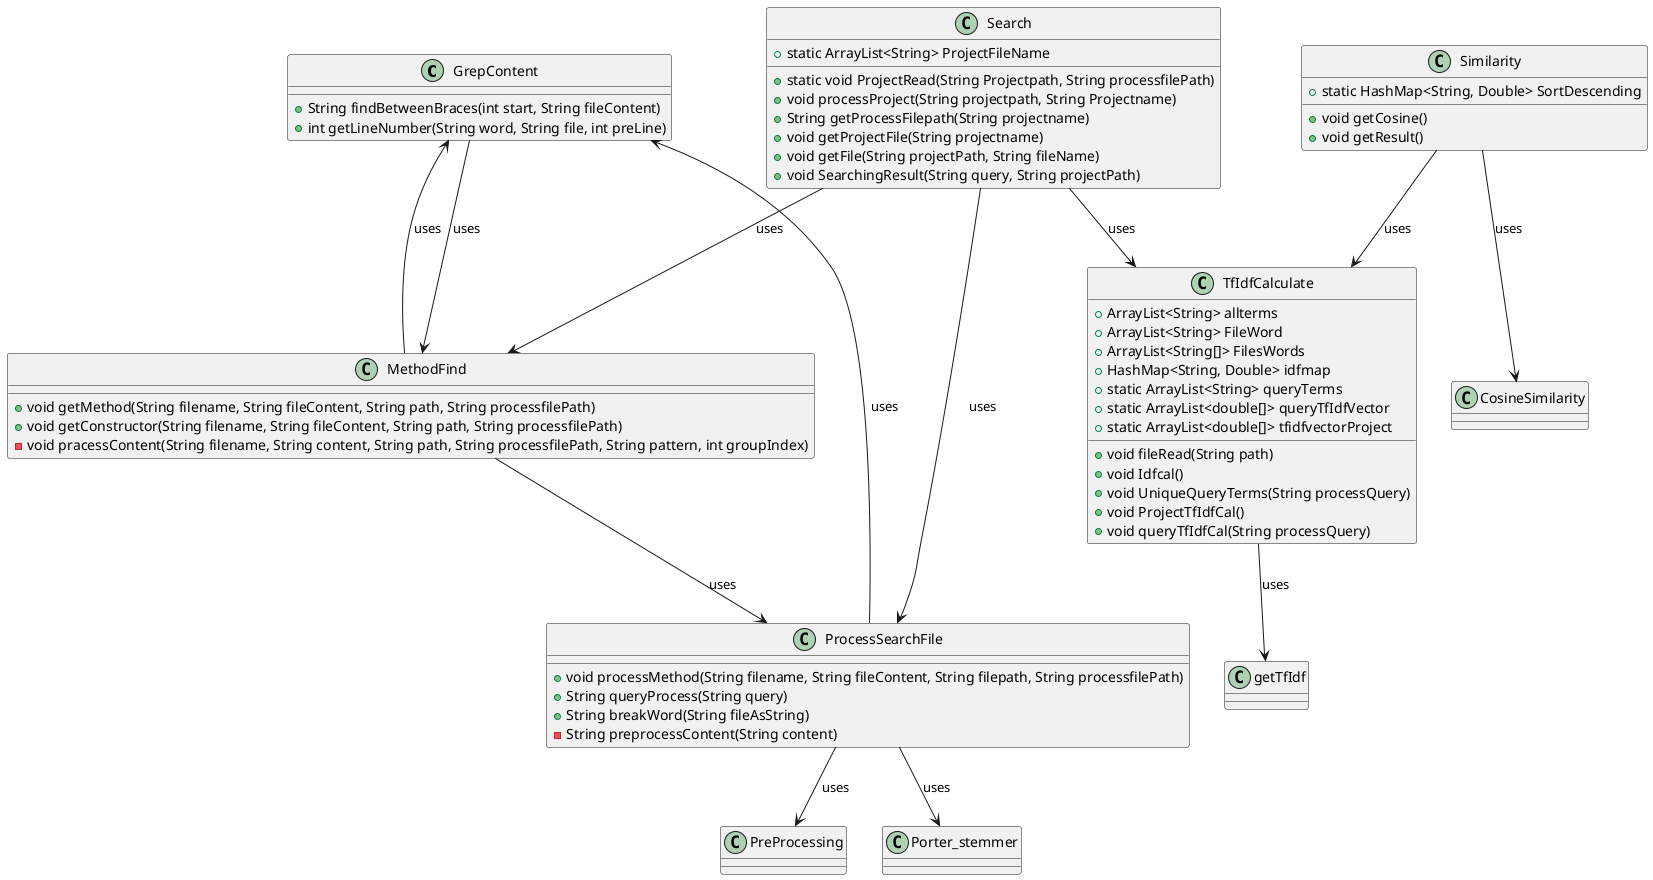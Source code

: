 @startuml

class GrepContent {
    +String findBetweenBraces(int start, String fileContent)
    +int getLineNumber(String word, String file, int preLine)
}

class MethodFind {
    +void getMethod(String filename, String fileContent, String path, String processfilePath)
    +void getConstructor(String filename, String fileContent, String path, String processfilePath)
    -void pracessContent(String filename, String content, String path, String processfilePath, String pattern, int groupIndex)
}

class ProcessSearchFile {
    +void processMethod(String filename, String fileContent, String filepath, String processfilePath)
    +String queryProcess(String query)
    +String breakWord(String fileAsString)
    -String preprocessContent(String content)
}

class Search {
    +static ArrayList<String> ProjectFileName
    +static void ProjectRead(String Projectpath, String processfilePath)
    +void processProject(String projectpath, String Projectname)
    +String getProcessFilepath(String projectname)
    +void getProjectFile(String projectname)
    +void getFile(String projectPath, String fileName)
    +void SearchingResult(String query, String projectPath)
}

class Similarity {
    +static HashMap<String, Double> SortDescending
    +void getCosine()
    +void getResult()
}

class TfIdfCalculate {
    +ArrayList<String> allterms
    +ArrayList<String> FileWord
    +ArrayList<String[]> FilesWords
    +HashMap<String, Double> idfmap
    +static ArrayList<String> queryTerms
    +static ArrayList<double[]> queryTfIdfVector
    +static ArrayList<double[]> tfidfvectorProject
    +void fileRead(String path)
    +void Idfcal()
    +void UniqueQueryTerms(String processQuery)
    +void ProjectTfIdfCal()
    +void queryTfIdfCal(String processQuery)
}

GrepContent --> MethodFind : uses
MethodFind --> GrepContent : uses
MethodFind --> ProcessSearchFile : uses
ProcessSearchFile --> GrepContent : uses
ProcessSearchFile --> PreProcessing : uses
ProcessSearchFile --> Porter_stemmer : uses
Search --> MethodFind : uses
Search --> ProcessSearchFile : uses
Search --> TfIdfCalculate : uses
Similarity --> CosineSimilarity : uses
Similarity --> TfIdfCalculate : uses
TfIdfCalculate --> getTfIdf : uses

@enduml
